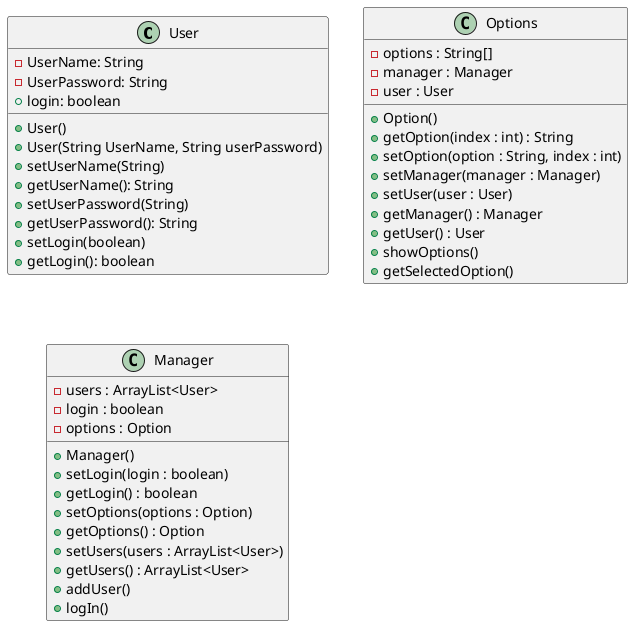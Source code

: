 @startuml
Class User {
    -UserName: String
    -UserPassword: String
    +login: boolean
    +User()
    +User(String UserName, String userPassword)
    +setUserName(String)
    +getUserName(): String
    +setUserPassword(String)
    +getUserPassword(): String
    +setLogin(boolean)
    +getLogin(): boolean
}

Class Options {
    -options : String[]
    -manager : Manager
    -user : User
    +Option()
    +getOption(index : int) : String
    +setOption(option : String, index : int)
    +setManager(manager : Manager)
    +setUser(user : User)
    +getManager() : Manager
    +getUser() : User
    +showOptions()
    +getSelectedOption()
}

Class Manager{
 -users : ArrayList<User>
 -login : boolean
 -options : Option
 +Manager()
 +setLogin(login : boolean)
 +getLogin() : boolean
 +setOptions(options : Option)
 +getOptions() : Option
 +setUsers(users : ArrayList<User>)
 +getUsers() : ArrayList<User>
 +addUser()
 +logIn()
}
@enduml
